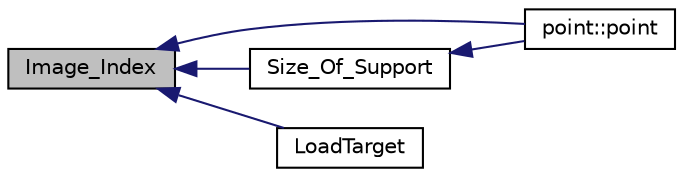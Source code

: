 digraph "Image_Index"
{
  edge [fontname="Helvetica",fontsize="10",labelfontname="Helvetica",labelfontsize="10"];
  node [fontname="Helvetica",fontsize="10",shape=record];
  rankdir="LR";
  Node68 [label="Image_Index",height=0.2,width=0.4,color="black", fillcolor="grey75", style="filled", fontcolor="black"];
  Node68 -> Node69 [dir="back",color="midnightblue",fontsize="10",style="solid",fontname="Helvetica"];
  Node69 [label="point::point",height=0.2,width=0.4,color="black", fillcolor="white", style="filled",URL="$classpoint.html#a35a81eb47d874ab0ad36577aad5fc464"];
  Node68 -> Node70 [dir="back",color="midnightblue",fontsize="10",style="solid",fontname="Helvetica"];
  Node70 [label="Size_Of_Support",height=0.2,width=0.4,color="black", fillcolor="white", style="filled",URL="$_target_8h.html#a79dbb3fdf60711e80d51c0c0c562e5f8"];
  Node70 -> Node69 [dir="back",color="midnightblue",fontsize="10",style="solid",fontname="Helvetica"];
  Node68 -> Node71 [dir="back",color="midnightblue",fontsize="10",style="solid",fontname="Helvetica"];
  Node71 [label="LoadTarget",height=0.2,width=0.4,color="black", fillcolor="white", style="filled",URL="$_target_8h.html#a11f2141011fb5889943426775292b927"];
}
